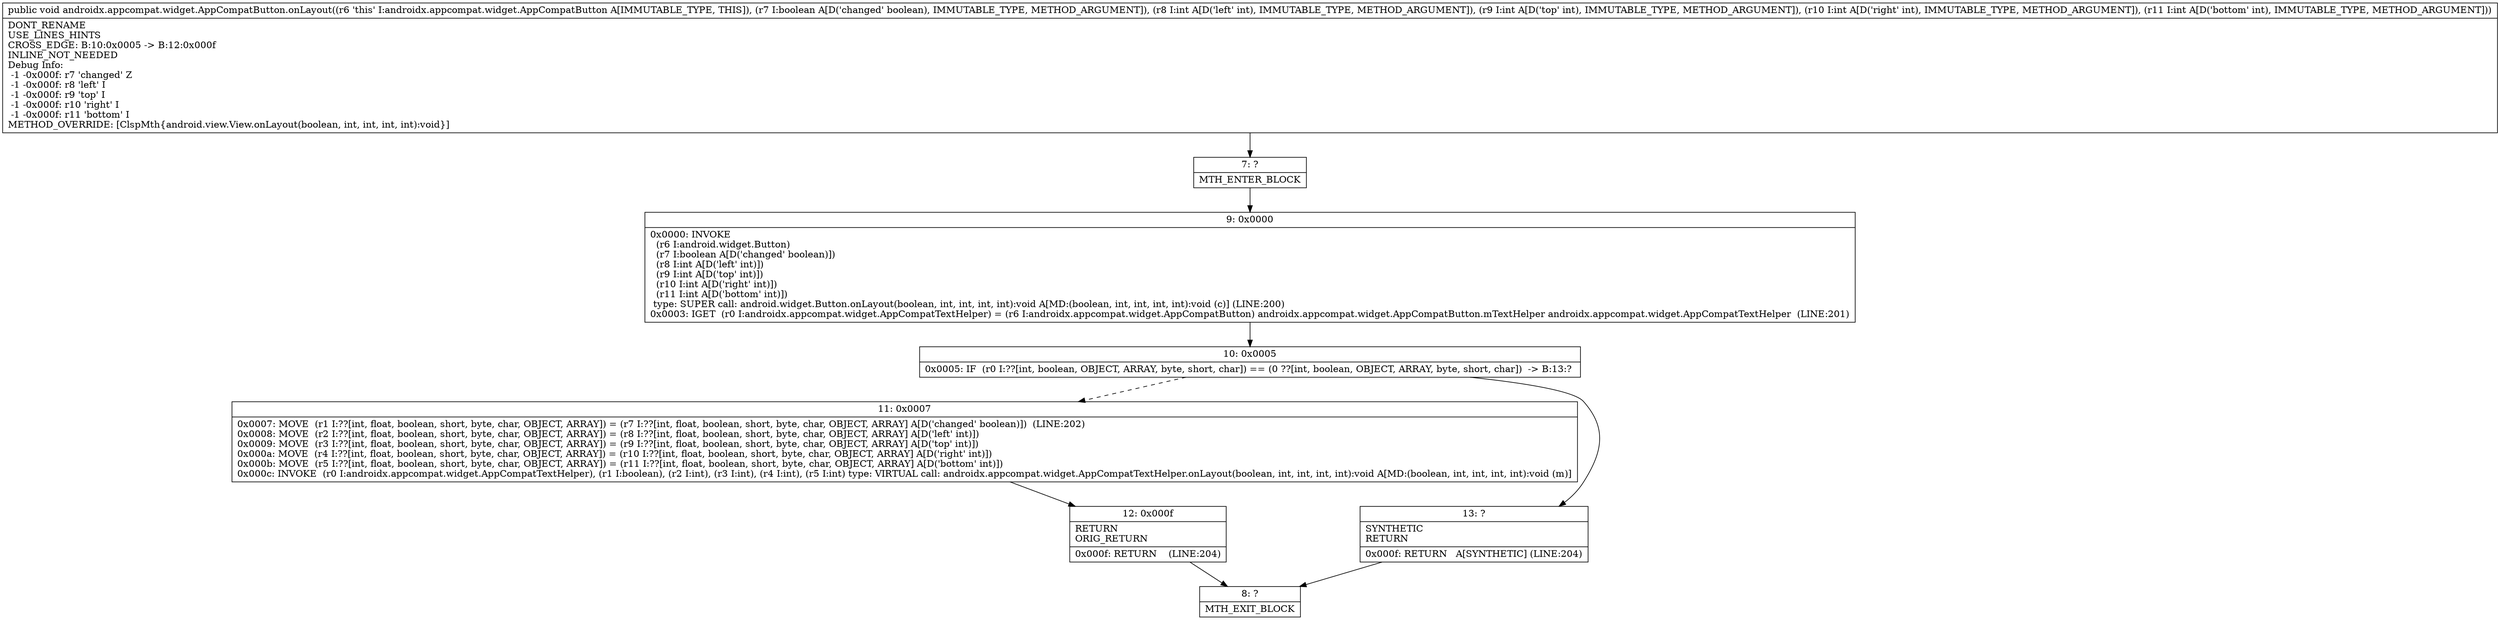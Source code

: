 digraph "CFG forandroidx.appcompat.widget.AppCompatButton.onLayout(ZIIII)V" {
Node_7 [shape=record,label="{7\:\ ?|MTH_ENTER_BLOCK\l}"];
Node_9 [shape=record,label="{9\:\ 0x0000|0x0000: INVOKE  \l  (r6 I:android.widget.Button)\l  (r7 I:boolean A[D('changed' boolean)])\l  (r8 I:int A[D('left' int)])\l  (r9 I:int A[D('top' int)])\l  (r10 I:int A[D('right' int)])\l  (r11 I:int A[D('bottom' int)])\l type: SUPER call: android.widget.Button.onLayout(boolean, int, int, int, int):void A[MD:(boolean, int, int, int, int):void (c)] (LINE:200)\l0x0003: IGET  (r0 I:androidx.appcompat.widget.AppCompatTextHelper) = (r6 I:androidx.appcompat.widget.AppCompatButton) androidx.appcompat.widget.AppCompatButton.mTextHelper androidx.appcompat.widget.AppCompatTextHelper  (LINE:201)\l}"];
Node_10 [shape=record,label="{10\:\ 0x0005|0x0005: IF  (r0 I:??[int, boolean, OBJECT, ARRAY, byte, short, char]) == (0 ??[int, boolean, OBJECT, ARRAY, byte, short, char])  \-\> B:13:? \l}"];
Node_11 [shape=record,label="{11\:\ 0x0007|0x0007: MOVE  (r1 I:??[int, float, boolean, short, byte, char, OBJECT, ARRAY]) = (r7 I:??[int, float, boolean, short, byte, char, OBJECT, ARRAY] A[D('changed' boolean)])  (LINE:202)\l0x0008: MOVE  (r2 I:??[int, float, boolean, short, byte, char, OBJECT, ARRAY]) = (r8 I:??[int, float, boolean, short, byte, char, OBJECT, ARRAY] A[D('left' int)]) \l0x0009: MOVE  (r3 I:??[int, float, boolean, short, byte, char, OBJECT, ARRAY]) = (r9 I:??[int, float, boolean, short, byte, char, OBJECT, ARRAY] A[D('top' int)]) \l0x000a: MOVE  (r4 I:??[int, float, boolean, short, byte, char, OBJECT, ARRAY]) = (r10 I:??[int, float, boolean, short, byte, char, OBJECT, ARRAY] A[D('right' int)]) \l0x000b: MOVE  (r5 I:??[int, float, boolean, short, byte, char, OBJECT, ARRAY]) = (r11 I:??[int, float, boolean, short, byte, char, OBJECT, ARRAY] A[D('bottom' int)]) \l0x000c: INVOKE  (r0 I:androidx.appcompat.widget.AppCompatTextHelper), (r1 I:boolean), (r2 I:int), (r3 I:int), (r4 I:int), (r5 I:int) type: VIRTUAL call: androidx.appcompat.widget.AppCompatTextHelper.onLayout(boolean, int, int, int, int):void A[MD:(boolean, int, int, int, int):void (m)]\l}"];
Node_12 [shape=record,label="{12\:\ 0x000f|RETURN\lORIG_RETURN\l|0x000f: RETURN    (LINE:204)\l}"];
Node_8 [shape=record,label="{8\:\ ?|MTH_EXIT_BLOCK\l}"];
Node_13 [shape=record,label="{13\:\ ?|SYNTHETIC\lRETURN\l|0x000f: RETURN   A[SYNTHETIC] (LINE:204)\l}"];
MethodNode[shape=record,label="{public void androidx.appcompat.widget.AppCompatButton.onLayout((r6 'this' I:androidx.appcompat.widget.AppCompatButton A[IMMUTABLE_TYPE, THIS]), (r7 I:boolean A[D('changed' boolean), IMMUTABLE_TYPE, METHOD_ARGUMENT]), (r8 I:int A[D('left' int), IMMUTABLE_TYPE, METHOD_ARGUMENT]), (r9 I:int A[D('top' int), IMMUTABLE_TYPE, METHOD_ARGUMENT]), (r10 I:int A[D('right' int), IMMUTABLE_TYPE, METHOD_ARGUMENT]), (r11 I:int A[D('bottom' int), IMMUTABLE_TYPE, METHOD_ARGUMENT]))  | DONT_RENAME\lUSE_LINES_HINTS\lCROSS_EDGE: B:10:0x0005 \-\> B:12:0x000f\lINLINE_NOT_NEEDED\lDebug Info:\l  \-1 \-0x000f: r7 'changed' Z\l  \-1 \-0x000f: r8 'left' I\l  \-1 \-0x000f: r9 'top' I\l  \-1 \-0x000f: r10 'right' I\l  \-1 \-0x000f: r11 'bottom' I\lMETHOD_OVERRIDE: [ClspMth\{android.view.View.onLayout(boolean, int, int, int, int):void\}]\l}"];
MethodNode -> Node_7;Node_7 -> Node_9;
Node_9 -> Node_10;
Node_10 -> Node_11[style=dashed];
Node_10 -> Node_13;
Node_11 -> Node_12;
Node_12 -> Node_8;
Node_13 -> Node_8;
}

